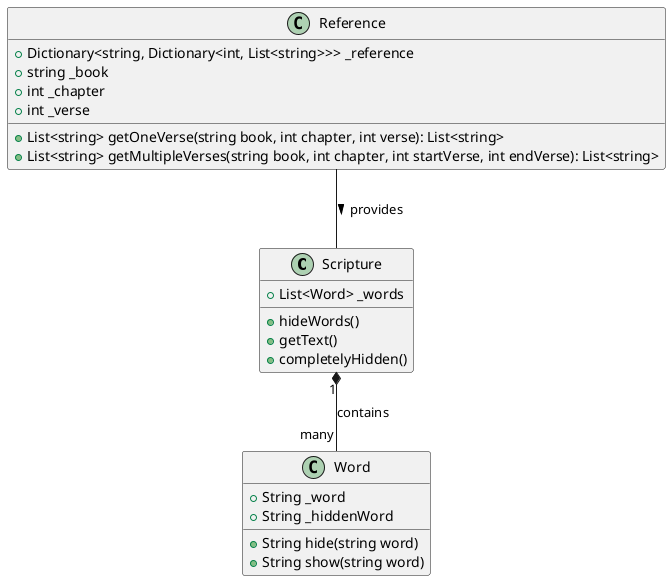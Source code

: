 @startuml Develop03
class Scripture{
    +List<Word> _words

    +hideWords()
    +getText()
    +completelyHidden()
}

class Reference{
    +Dictionary<string, Dictionary<int, List<string>>> _reference
    +string _book
    +int _chapter
    +int _verse

    +List<string> getOneVerse(string book, int chapter, int verse): List<string>
    +List<string> getMultipleVerses(string book, int chapter, int startVerse, int endVerse): List<string>
}

class Word{
    +String _word
    +String _hiddenWord

    +String hide(string word)
    +String show(string word)

}

Scripture "1" *-- "many" Word : contains
Reference -- Scripture : provides >
@enduml